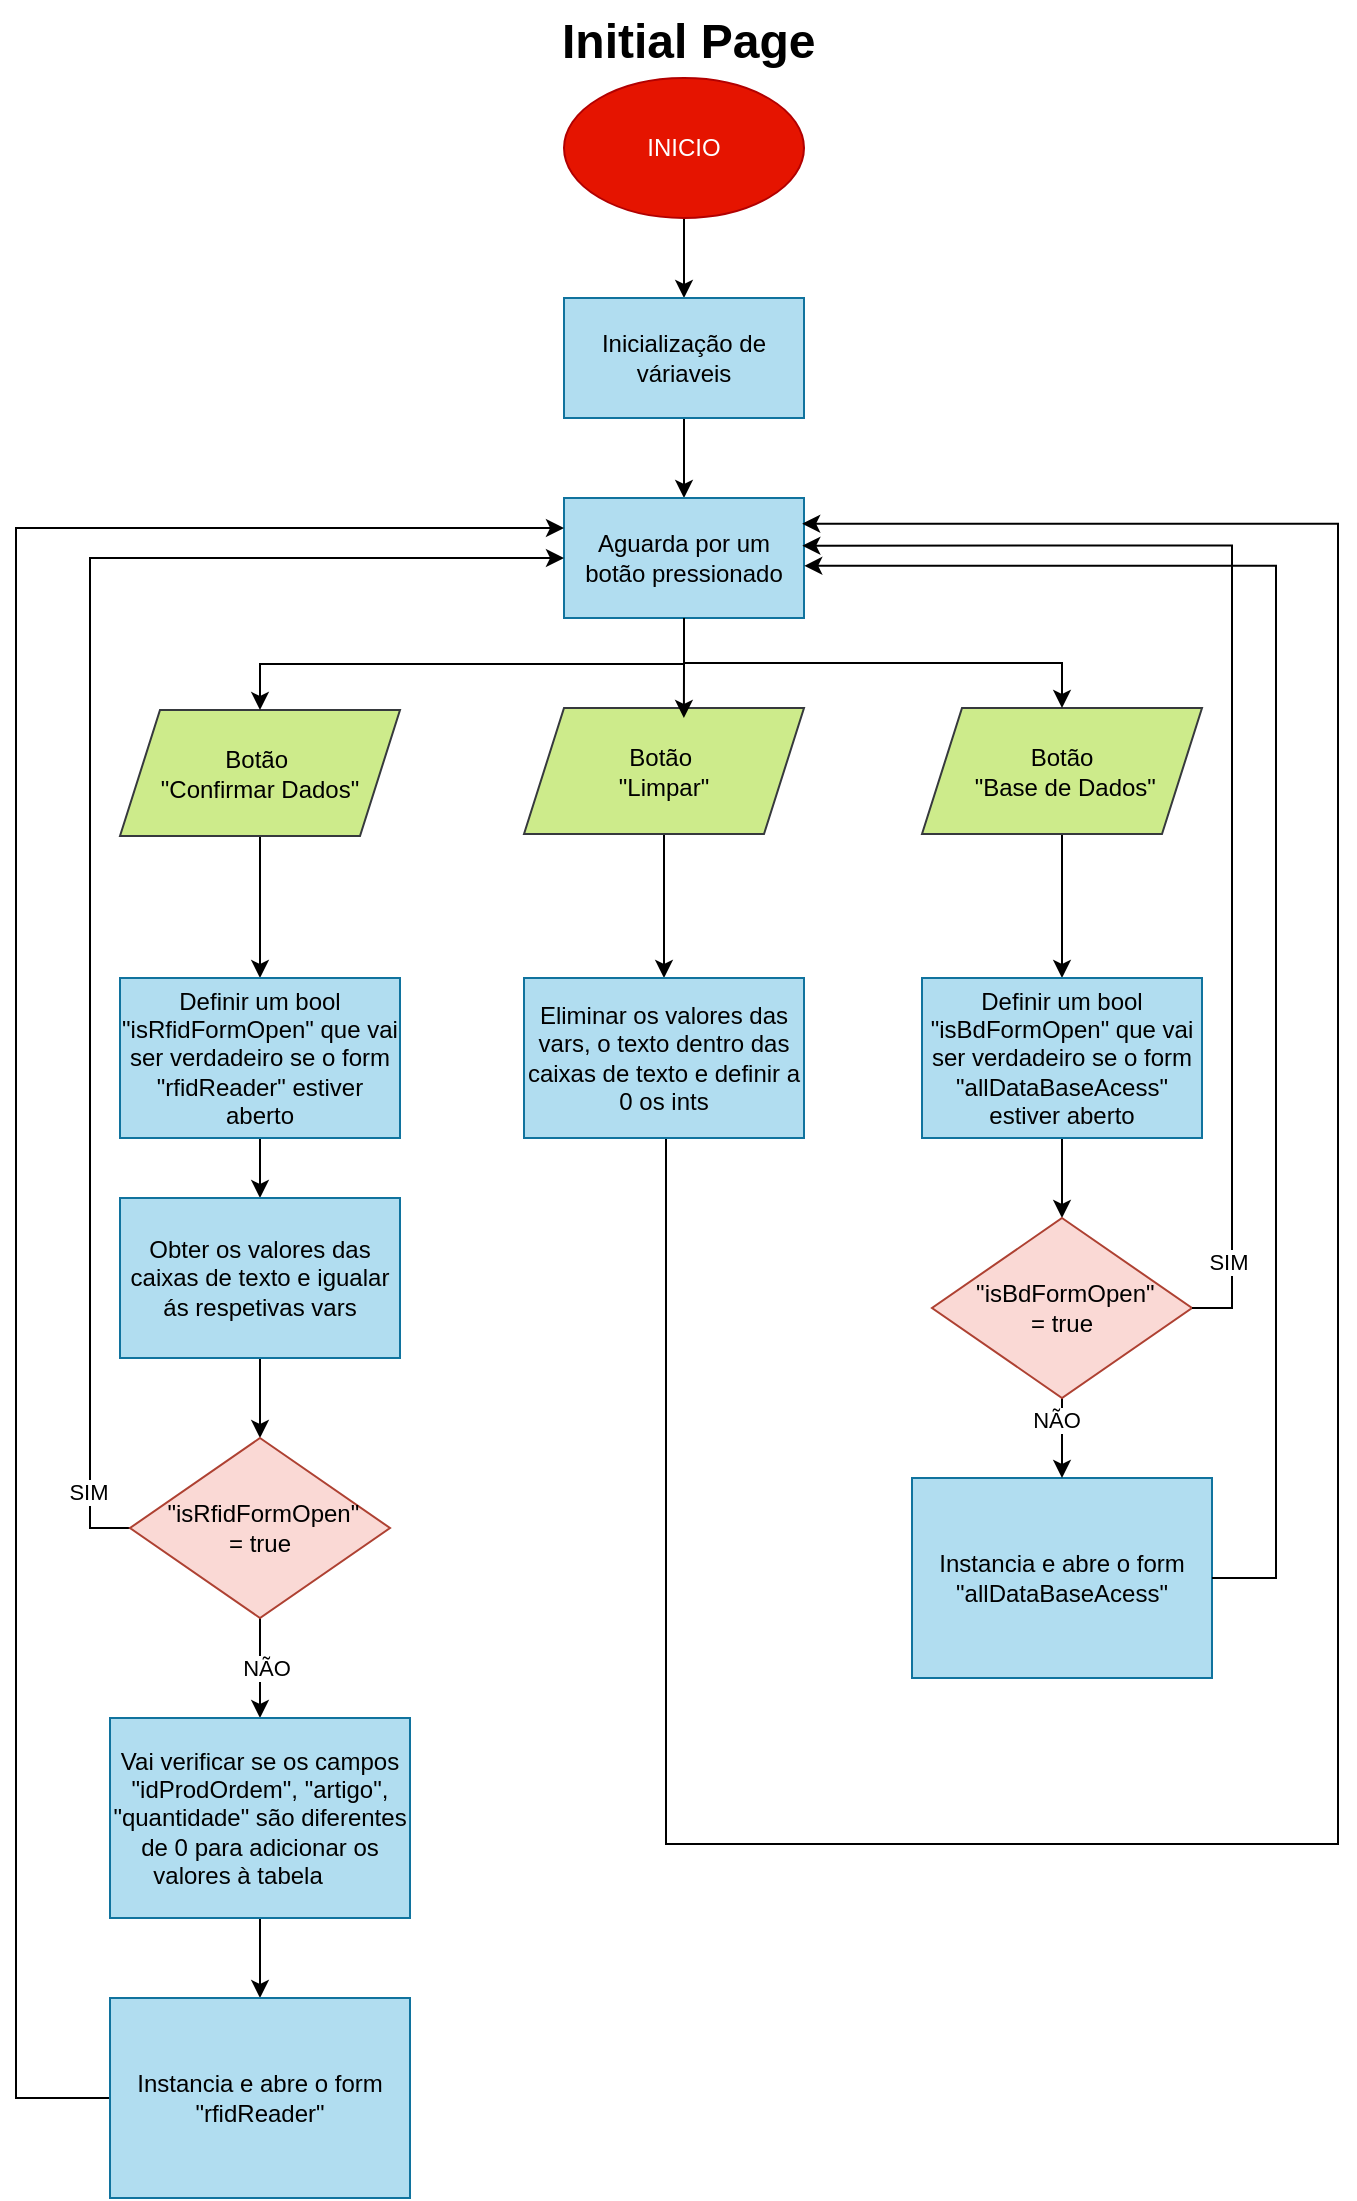 <mxfile version="24.4.0" type="device">
  <diagram name="Página-1" id="AeGvnoPivyPsqh49DwE4">
    <mxGraphModel dx="913" dy="484" grid="1" gridSize="10" guides="1" tooltips="1" connect="1" arrows="1" fold="1" page="1" pageScale="1" pageWidth="827" pageHeight="1169" math="0" shadow="0">
      <root>
        <mxCell id="0" />
        <mxCell id="1" parent="0" />
        <mxCell id="jjHvnu01JO80f5ahsWiL-7" style="edgeStyle=orthogonalEdgeStyle;rounded=0;orthogonalLoop=1;jettySize=auto;html=1;exitX=0.5;exitY=1;exitDx=0;exitDy=0;entryX=0.5;entryY=0;entryDx=0;entryDy=0;" edge="1" parent="1" source="jjHvnu01JO80f5ahsWiL-54" target="jjHvnu01JO80f5ahsWiL-6">
          <mxGeometry relative="1" as="geometry">
            <mxPoint x="414" y="130" as="sourcePoint" />
          </mxGeometry>
        </mxCell>
        <mxCell id="jjHvnu01JO80f5ahsWiL-2" value="&lt;h1 style=&quot;margin-top: 0px;&quot;&gt;Initial Page&lt;/h1&gt;" style="text;html=1;whiteSpace=wrap;overflow=hidden;rounded=0;" vertex="1" parent="1">
          <mxGeometry x="351" y="21" width="136" height="40" as="geometry" />
        </mxCell>
        <mxCell id="jjHvnu01JO80f5ahsWiL-17" style="edgeStyle=orthogonalEdgeStyle;rounded=0;orthogonalLoop=1;jettySize=auto;html=1;exitX=0.5;exitY=1;exitDx=0;exitDy=0;entryX=0.5;entryY=0;entryDx=0;entryDy=0;" edge="1" parent="1" source="jjHvnu01JO80f5ahsWiL-6" target="jjHvnu01JO80f5ahsWiL-16">
          <mxGeometry relative="1" as="geometry" />
        </mxCell>
        <mxCell id="jjHvnu01JO80f5ahsWiL-6" value="Inicialização de váriaveis" style="rounded=0;whiteSpace=wrap;html=1;fillColor=#b1ddf0;strokeColor=#10739e;" vertex="1" parent="1">
          <mxGeometry x="354" y="170" width="120" height="60" as="geometry" />
        </mxCell>
        <mxCell id="jjHvnu01JO80f5ahsWiL-30" style="edgeStyle=orthogonalEdgeStyle;rounded=0;orthogonalLoop=1;jettySize=auto;html=1;exitX=0.5;exitY=1;exitDx=0;exitDy=0;entryX=0.5;entryY=0;entryDx=0;entryDy=0;" edge="1" parent="1" source="jjHvnu01JO80f5ahsWiL-8" target="jjHvnu01JO80f5ahsWiL-24">
          <mxGeometry relative="1" as="geometry" />
        </mxCell>
        <mxCell id="jjHvnu01JO80f5ahsWiL-8" value="&lt;font style=&quot;font-size: 12px;&quot;&gt;Botão&amp;nbsp;&lt;/font&gt;&lt;div&gt;&lt;font style=&quot;font-size: 12px;&quot;&gt;&quot;Confirmar Dados&quot;&lt;/font&gt;&lt;/div&gt;" style="shape=parallelogram;perimeter=parallelogramPerimeter;whiteSpace=wrap;html=1;fixedSize=1;fontSize=12;fillColor=#cdeb8b;strokeColor=#36393d;" vertex="1" parent="1">
          <mxGeometry x="132" y="376" width="140" height="63" as="geometry" />
        </mxCell>
        <mxCell id="jjHvnu01JO80f5ahsWiL-22" style="edgeStyle=orthogonalEdgeStyle;rounded=0;orthogonalLoop=1;jettySize=auto;html=1;exitX=0.5;exitY=1;exitDx=0;exitDy=0;entryX=0.5;entryY=0;entryDx=0;entryDy=0;" edge="1" parent="1" source="jjHvnu01JO80f5ahsWiL-9" target="jjHvnu01JO80f5ahsWiL-21">
          <mxGeometry relative="1" as="geometry" />
        </mxCell>
        <mxCell id="jjHvnu01JO80f5ahsWiL-9" value="Botão&amp;nbsp;&lt;div&gt;&quot;Limpar&quot;&lt;/div&gt;" style="shape=parallelogram;perimeter=parallelogramPerimeter;whiteSpace=wrap;html=1;fixedSize=1;fillColor=#cdeb8b;strokeColor=#36393d;" vertex="1" parent="1">
          <mxGeometry x="334" y="375" width="140" height="63" as="geometry" />
        </mxCell>
        <mxCell id="jjHvnu01JO80f5ahsWiL-44" style="edgeStyle=orthogonalEdgeStyle;rounded=0;orthogonalLoop=1;jettySize=auto;html=1;exitX=0.5;exitY=1;exitDx=0;exitDy=0;entryX=0.5;entryY=0;entryDx=0;entryDy=0;" edge="1" parent="1" source="jjHvnu01JO80f5ahsWiL-11" target="jjHvnu01JO80f5ahsWiL-42">
          <mxGeometry relative="1" as="geometry" />
        </mxCell>
        <mxCell id="jjHvnu01JO80f5ahsWiL-11" value="Botão&lt;div&gt;&amp;nbsp;&quot;Base de Dados&quot;&lt;/div&gt;" style="shape=parallelogram;perimeter=parallelogramPerimeter;whiteSpace=wrap;html=1;fixedSize=1;fillColor=#cdeb8b;strokeColor=#36393d;" vertex="1" parent="1">
          <mxGeometry x="533" y="375" width="140" height="63" as="geometry" />
        </mxCell>
        <mxCell id="jjHvnu01JO80f5ahsWiL-19" style="edgeStyle=orthogonalEdgeStyle;rounded=0;orthogonalLoop=1;jettySize=auto;html=1;exitX=0.5;exitY=1;exitDx=0;exitDy=0;entryX=0.5;entryY=0;entryDx=0;entryDy=0;" edge="1" parent="1" source="jjHvnu01JO80f5ahsWiL-16" target="jjHvnu01JO80f5ahsWiL-8">
          <mxGeometry relative="1" as="geometry" />
        </mxCell>
        <mxCell id="jjHvnu01JO80f5ahsWiL-20" style="edgeStyle=orthogonalEdgeStyle;rounded=0;orthogonalLoop=1;jettySize=auto;html=1;exitX=0.5;exitY=1;exitDx=0;exitDy=0;entryX=0.5;entryY=0;entryDx=0;entryDy=0;" edge="1" parent="1" source="jjHvnu01JO80f5ahsWiL-16" target="jjHvnu01JO80f5ahsWiL-11">
          <mxGeometry relative="1" as="geometry" />
        </mxCell>
        <mxCell id="jjHvnu01JO80f5ahsWiL-16" value="Aguarda por um botão pressionado" style="rounded=0;whiteSpace=wrap;html=1;fillColor=#b1ddf0;strokeColor=#10739e;" vertex="1" parent="1">
          <mxGeometry x="354" y="270" width="120" height="60" as="geometry" />
        </mxCell>
        <mxCell id="jjHvnu01JO80f5ahsWiL-18" style="edgeStyle=orthogonalEdgeStyle;rounded=0;orthogonalLoop=1;jettySize=auto;html=1;exitX=0.5;exitY=1;exitDx=0;exitDy=0;entryX=0.571;entryY=0.079;entryDx=0;entryDy=0;entryPerimeter=0;" edge="1" parent="1" source="jjHvnu01JO80f5ahsWiL-16" target="jjHvnu01JO80f5ahsWiL-9">
          <mxGeometry relative="1" as="geometry" />
        </mxCell>
        <mxCell id="jjHvnu01JO80f5ahsWiL-53" style="edgeStyle=orthogonalEdgeStyle;rounded=0;orthogonalLoop=1;jettySize=auto;html=1;entryX=0.984;entryY=0.331;entryDx=0;entryDy=0;entryPerimeter=0;" edge="1" parent="1">
          <mxGeometry relative="1" as="geometry">
            <mxPoint x="405.0" y="583" as="sourcePoint" />
            <mxPoint x="473.08" y="282.86" as="targetPoint" />
            <Array as="points">
              <mxPoint x="405" y="943" />
              <mxPoint x="741" y="943" />
              <mxPoint x="741" y="283" />
            </Array>
          </mxGeometry>
        </mxCell>
        <mxCell id="jjHvnu01JO80f5ahsWiL-21" value="Eliminar os valores das vars, o texto dentro das caixas de texto e definir a 0 os ints" style="rounded=0;whiteSpace=wrap;html=1;fillColor=#b1ddf0;strokeColor=#10739e;" vertex="1" parent="1">
          <mxGeometry x="334" y="510" width="140" height="80" as="geometry" />
        </mxCell>
        <mxCell id="jjHvnu01JO80f5ahsWiL-32" style="edgeStyle=orthogonalEdgeStyle;rounded=0;orthogonalLoop=1;jettySize=auto;html=1;exitX=0.5;exitY=1;exitDx=0;exitDy=0;entryX=0.5;entryY=0;entryDx=0;entryDy=0;" edge="1" parent="1" source="jjHvnu01JO80f5ahsWiL-24" target="jjHvnu01JO80f5ahsWiL-26">
          <mxGeometry relative="1" as="geometry" />
        </mxCell>
        <mxCell id="jjHvnu01JO80f5ahsWiL-24" value="Definir um bool &quot;isRfidFormOpen&quot; que vai ser verdadeiro se o form &quot;rfidReader&quot; estiver aberto" style="rounded=0;whiteSpace=wrap;html=1;fillColor=#b1ddf0;strokeColor=#10739e;" vertex="1" parent="1">
          <mxGeometry x="132" y="510" width="140" height="80" as="geometry" />
        </mxCell>
        <mxCell id="jjHvnu01JO80f5ahsWiL-33" style="edgeStyle=orthogonalEdgeStyle;rounded=0;orthogonalLoop=1;jettySize=auto;html=1;exitX=0.5;exitY=1;exitDx=0;exitDy=0;entryX=0.5;entryY=0;entryDx=0;entryDy=0;" edge="1" parent="1" source="jjHvnu01JO80f5ahsWiL-26" target="jjHvnu01JO80f5ahsWiL-27">
          <mxGeometry relative="1" as="geometry" />
        </mxCell>
        <mxCell id="jjHvnu01JO80f5ahsWiL-26" value="Obter os valores das caixas de texto e igualar ás respetivas vars" style="rounded=0;whiteSpace=wrap;html=1;fillColor=#b1ddf0;strokeColor=#10739e;" vertex="1" parent="1">
          <mxGeometry x="132" y="620" width="140" height="80" as="geometry" />
        </mxCell>
        <mxCell id="jjHvnu01JO80f5ahsWiL-28" style="edgeStyle=orthogonalEdgeStyle;rounded=0;orthogonalLoop=1;jettySize=auto;html=1;exitX=0;exitY=0.5;exitDx=0;exitDy=0;entryX=0;entryY=0.5;entryDx=0;entryDy=0;" edge="1" parent="1" source="jjHvnu01JO80f5ahsWiL-27" target="jjHvnu01JO80f5ahsWiL-16">
          <mxGeometry relative="1" as="geometry" />
        </mxCell>
        <mxCell id="jjHvnu01JO80f5ahsWiL-29" value="SIM" style="edgeLabel;html=1;align=center;verticalAlign=middle;resizable=0;points=[];" vertex="1" connectable="0" parent="jjHvnu01JO80f5ahsWiL-28">
          <mxGeometry x="-0.138" y="1" relative="1" as="geometry">
            <mxPoint y="282" as="offset" />
          </mxGeometry>
        </mxCell>
        <mxCell id="jjHvnu01JO80f5ahsWiL-35" style="edgeStyle=orthogonalEdgeStyle;rounded=0;orthogonalLoop=1;jettySize=auto;html=1;exitX=0.5;exitY=1;exitDx=0;exitDy=0;entryX=0.5;entryY=0;entryDx=0;entryDy=0;" edge="1" parent="1" source="jjHvnu01JO80f5ahsWiL-27" target="jjHvnu01JO80f5ahsWiL-34">
          <mxGeometry relative="1" as="geometry" />
        </mxCell>
        <mxCell id="jjHvnu01JO80f5ahsWiL-36" value="NÃO" style="edgeLabel;html=1;align=center;verticalAlign=middle;resizable=0;points=[];" vertex="1" connectable="0" parent="jjHvnu01JO80f5ahsWiL-35">
          <mxGeometry y="3" relative="1" as="geometry">
            <mxPoint as="offset" />
          </mxGeometry>
        </mxCell>
        <mxCell id="jjHvnu01JO80f5ahsWiL-27" value="&amp;nbsp;&quot;isRfidFormOpen&quot;&lt;div&gt;= true&lt;/div&gt;" style="rhombus;whiteSpace=wrap;html=1;fillColor=#fad9d5;strokeColor=#ae4132;" vertex="1" parent="1">
          <mxGeometry x="137" y="740" width="130" height="90" as="geometry" />
        </mxCell>
        <mxCell id="jjHvnu01JO80f5ahsWiL-39" style="edgeStyle=orthogonalEdgeStyle;rounded=0;orthogonalLoop=1;jettySize=auto;html=1;exitX=0.5;exitY=1;exitDx=0;exitDy=0;entryX=0.5;entryY=0;entryDx=0;entryDy=0;" edge="1" parent="1" source="jjHvnu01JO80f5ahsWiL-34" target="jjHvnu01JO80f5ahsWiL-38">
          <mxGeometry relative="1" as="geometry" />
        </mxCell>
        <mxCell id="jjHvnu01JO80f5ahsWiL-34" value="Vai verificar se os campos &quot;idProdOrdem&quot;, &quot;artigo&quot;, &quot;quantidade&quot; são diferentes de 0 para adicionar os valores à tabela&lt;span style=&quot;white-space: pre;&quot;&gt;&#x9;&lt;/span&gt;" style="rounded=0;whiteSpace=wrap;html=1;fillColor=#b1ddf0;strokeColor=#10739e;" vertex="1" parent="1">
          <mxGeometry x="127" y="880" width="150" height="100" as="geometry" />
        </mxCell>
        <mxCell id="jjHvnu01JO80f5ahsWiL-40" style="edgeStyle=orthogonalEdgeStyle;rounded=0;orthogonalLoop=1;jettySize=auto;html=1;exitX=0;exitY=0.5;exitDx=0;exitDy=0;entryX=0;entryY=0.25;entryDx=0;entryDy=0;" edge="1" parent="1" source="jjHvnu01JO80f5ahsWiL-38" target="jjHvnu01JO80f5ahsWiL-16">
          <mxGeometry relative="1" as="geometry">
            <mxPoint x="100" y="1070" as="sourcePoint" />
            <mxPoint x="327" y="300" as="targetPoint" />
            <Array as="points">
              <mxPoint x="80" y="1070" />
              <mxPoint x="80" y="285" />
            </Array>
          </mxGeometry>
        </mxCell>
        <mxCell id="jjHvnu01JO80f5ahsWiL-38" value="Instancia e abre o form &quot;rfidReader&quot;" style="rounded=0;whiteSpace=wrap;html=1;fillColor=#b1ddf0;strokeColor=#10739e;" vertex="1" parent="1">
          <mxGeometry x="127" y="1020" width="150" height="100" as="geometry" />
        </mxCell>
        <mxCell id="jjHvnu01JO80f5ahsWiL-41" value="Instancia e abre o form &quot;allDataBaseAcess&quot;" style="rounded=0;whiteSpace=wrap;html=1;fillColor=#b1ddf0;strokeColor=#10739e;" vertex="1" parent="1">
          <mxGeometry x="528" y="760" width="150" height="100" as="geometry" />
        </mxCell>
        <mxCell id="jjHvnu01JO80f5ahsWiL-45" style="edgeStyle=orthogonalEdgeStyle;rounded=0;orthogonalLoop=1;jettySize=auto;html=1;exitX=0.5;exitY=1;exitDx=0;exitDy=0;entryX=0.5;entryY=0;entryDx=0;entryDy=0;" edge="1" parent="1" source="jjHvnu01JO80f5ahsWiL-42" target="jjHvnu01JO80f5ahsWiL-43">
          <mxGeometry relative="1" as="geometry" />
        </mxCell>
        <mxCell id="jjHvnu01JO80f5ahsWiL-42" value="Definir um bool &quot;isBdFormOpen&quot; que vai ser verdadeiro se o form &quot;allDataBaseAcess&quot; estiver aberto" style="rounded=0;whiteSpace=wrap;html=1;fillColor=#b1ddf0;strokeColor=#10739e;" vertex="1" parent="1">
          <mxGeometry x="533" y="510" width="140" height="80" as="geometry" />
        </mxCell>
        <mxCell id="jjHvnu01JO80f5ahsWiL-47" value="" style="edgeStyle=orthogonalEdgeStyle;rounded=0;orthogonalLoop=1;jettySize=auto;html=1;" edge="1" parent="1" source="jjHvnu01JO80f5ahsWiL-43" target="jjHvnu01JO80f5ahsWiL-41">
          <mxGeometry relative="1" as="geometry" />
        </mxCell>
        <mxCell id="jjHvnu01JO80f5ahsWiL-48" value="NÃO" style="edgeLabel;html=1;align=center;verticalAlign=middle;resizable=0;points=[];" vertex="1" connectable="0" parent="jjHvnu01JO80f5ahsWiL-47">
          <mxGeometry x="-0.44" y="-3" relative="1" as="geometry">
            <mxPoint as="offset" />
          </mxGeometry>
        </mxCell>
        <mxCell id="jjHvnu01JO80f5ahsWiL-43" value="&amp;nbsp;&quot;isBdFormOpen&lt;span style=&quot;color: rgba(0, 0, 0, 0); font-family: monospace; font-size: 0px; text-align: start; text-wrap: nowrap;&quot;&gt;%3CmxGraphModel%3E%3Croot%3E%3CmxCell%20id%3D%220%22%2F%3E%3CmxCell%20id%3D%221%22%20parent%3D%220%22%2F%3E%3CmxCell%20id%3D%222%22%20value%3D%22%26amp%3Bnbsp%3B%26quot%3BisRfidFormOpen%26quot%3B%26lt%3Bdiv%26gt%3B%3D%20true%26lt%3B%2Fdiv%26gt%3B%22%20style%3D%22rhombus%3BwhiteSpace%3Dwrap%3Bhtml%3D1%3B%22%20vertex%3D%221%22%20parent%3D%221%22%3E%3CmxGeometry%20x%3D%22137%22%20y%3D%22740%22%20width%3D%22130%22%20height%3D%2290%22%20as%3D%22geometry%22%2F%3E%3C%2FmxCell%3E%3C%2Froot%3E%3C%2FmxGraphModel%3EisBdI&lt;/span&gt;&quot;&lt;div&gt;= true&lt;/div&gt;" style="rhombus;whiteSpace=wrap;html=1;fillColor=#fad9d5;strokeColor=#ae4132;" vertex="1" parent="1">
          <mxGeometry x="538" y="630" width="130" height="90" as="geometry" />
        </mxCell>
        <mxCell id="jjHvnu01JO80f5ahsWiL-49" style="edgeStyle=orthogonalEdgeStyle;rounded=0;orthogonalLoop=1;jettySize=auto;html=1;exitX=1;exitY=0.5;exitDx=0;exitDy=0;entryX=0.993;entryY=0.397;entryDx=0;entryDy=0;entryPerimeter=0;" edge="1" parent="1" source="jjHvnu01JO80f5ahsWiL-43" target="jjHvnu01JO80f5ahsWiL-16">
          <mxGeometry relative="1" as="geometry" />
        </mxCell>
        <mxCell id="jjHvnu01JO80f5ahsWiL-50" value="SIM" style="edgeLabel;html=1;align=center;verticalAlign=middle;resizable=0;points=[];" vertex="1" connectable="0" parent="jjHvnu01JO80f5ahsWiL-49">
          <mxGeometry x="-0.861" y="2" relative="1" as="geometry">
            <mxPoint as="offset" />
          </mxGeometry>
        </mxCell>
        <mxCell id="jjHvnu01JO80f5ahsWiL-52" style="edgeStyle=orthogonalEdgeStyle;rounded=0;orthogonalLoop=1;jettySize=auto;html=1;exitX=1;exitY=0.5;exitDx=0;exitDy=0;entryX=1.001;entryY=0.565;entryDx=0;entryDy=0;entryPerimeter=0;" edge="1" parent="1" source="jjHvnu01JO80f5ahsWiL-41" target="jjHvnu01JO80f5ahsWiL-16">
          <mxGeometry relative="1" as="geometry">
            <Array as="points">
              <mxPoint x="710" y="810" />
              <mxPoint x="710" y="304" />
            </Array>
          </mxGeometry>
        </mxCell>
        <mxCell id="jjHvnu01JO80f5ahsWiL-54" value="INICIO" style="ellipse;whiteSpace=wrap;html=1;strokeColor=#B20000;fillColor=#e51400;fontColor=#ffffff;" vertex="1" parent="1">
          <mxGeometry x="354" y="60" width="120" height="70" as="geometry" />
        </mxCell>
      </root>
    </mxGraphModel>
  </diagram>
</mxfile>
